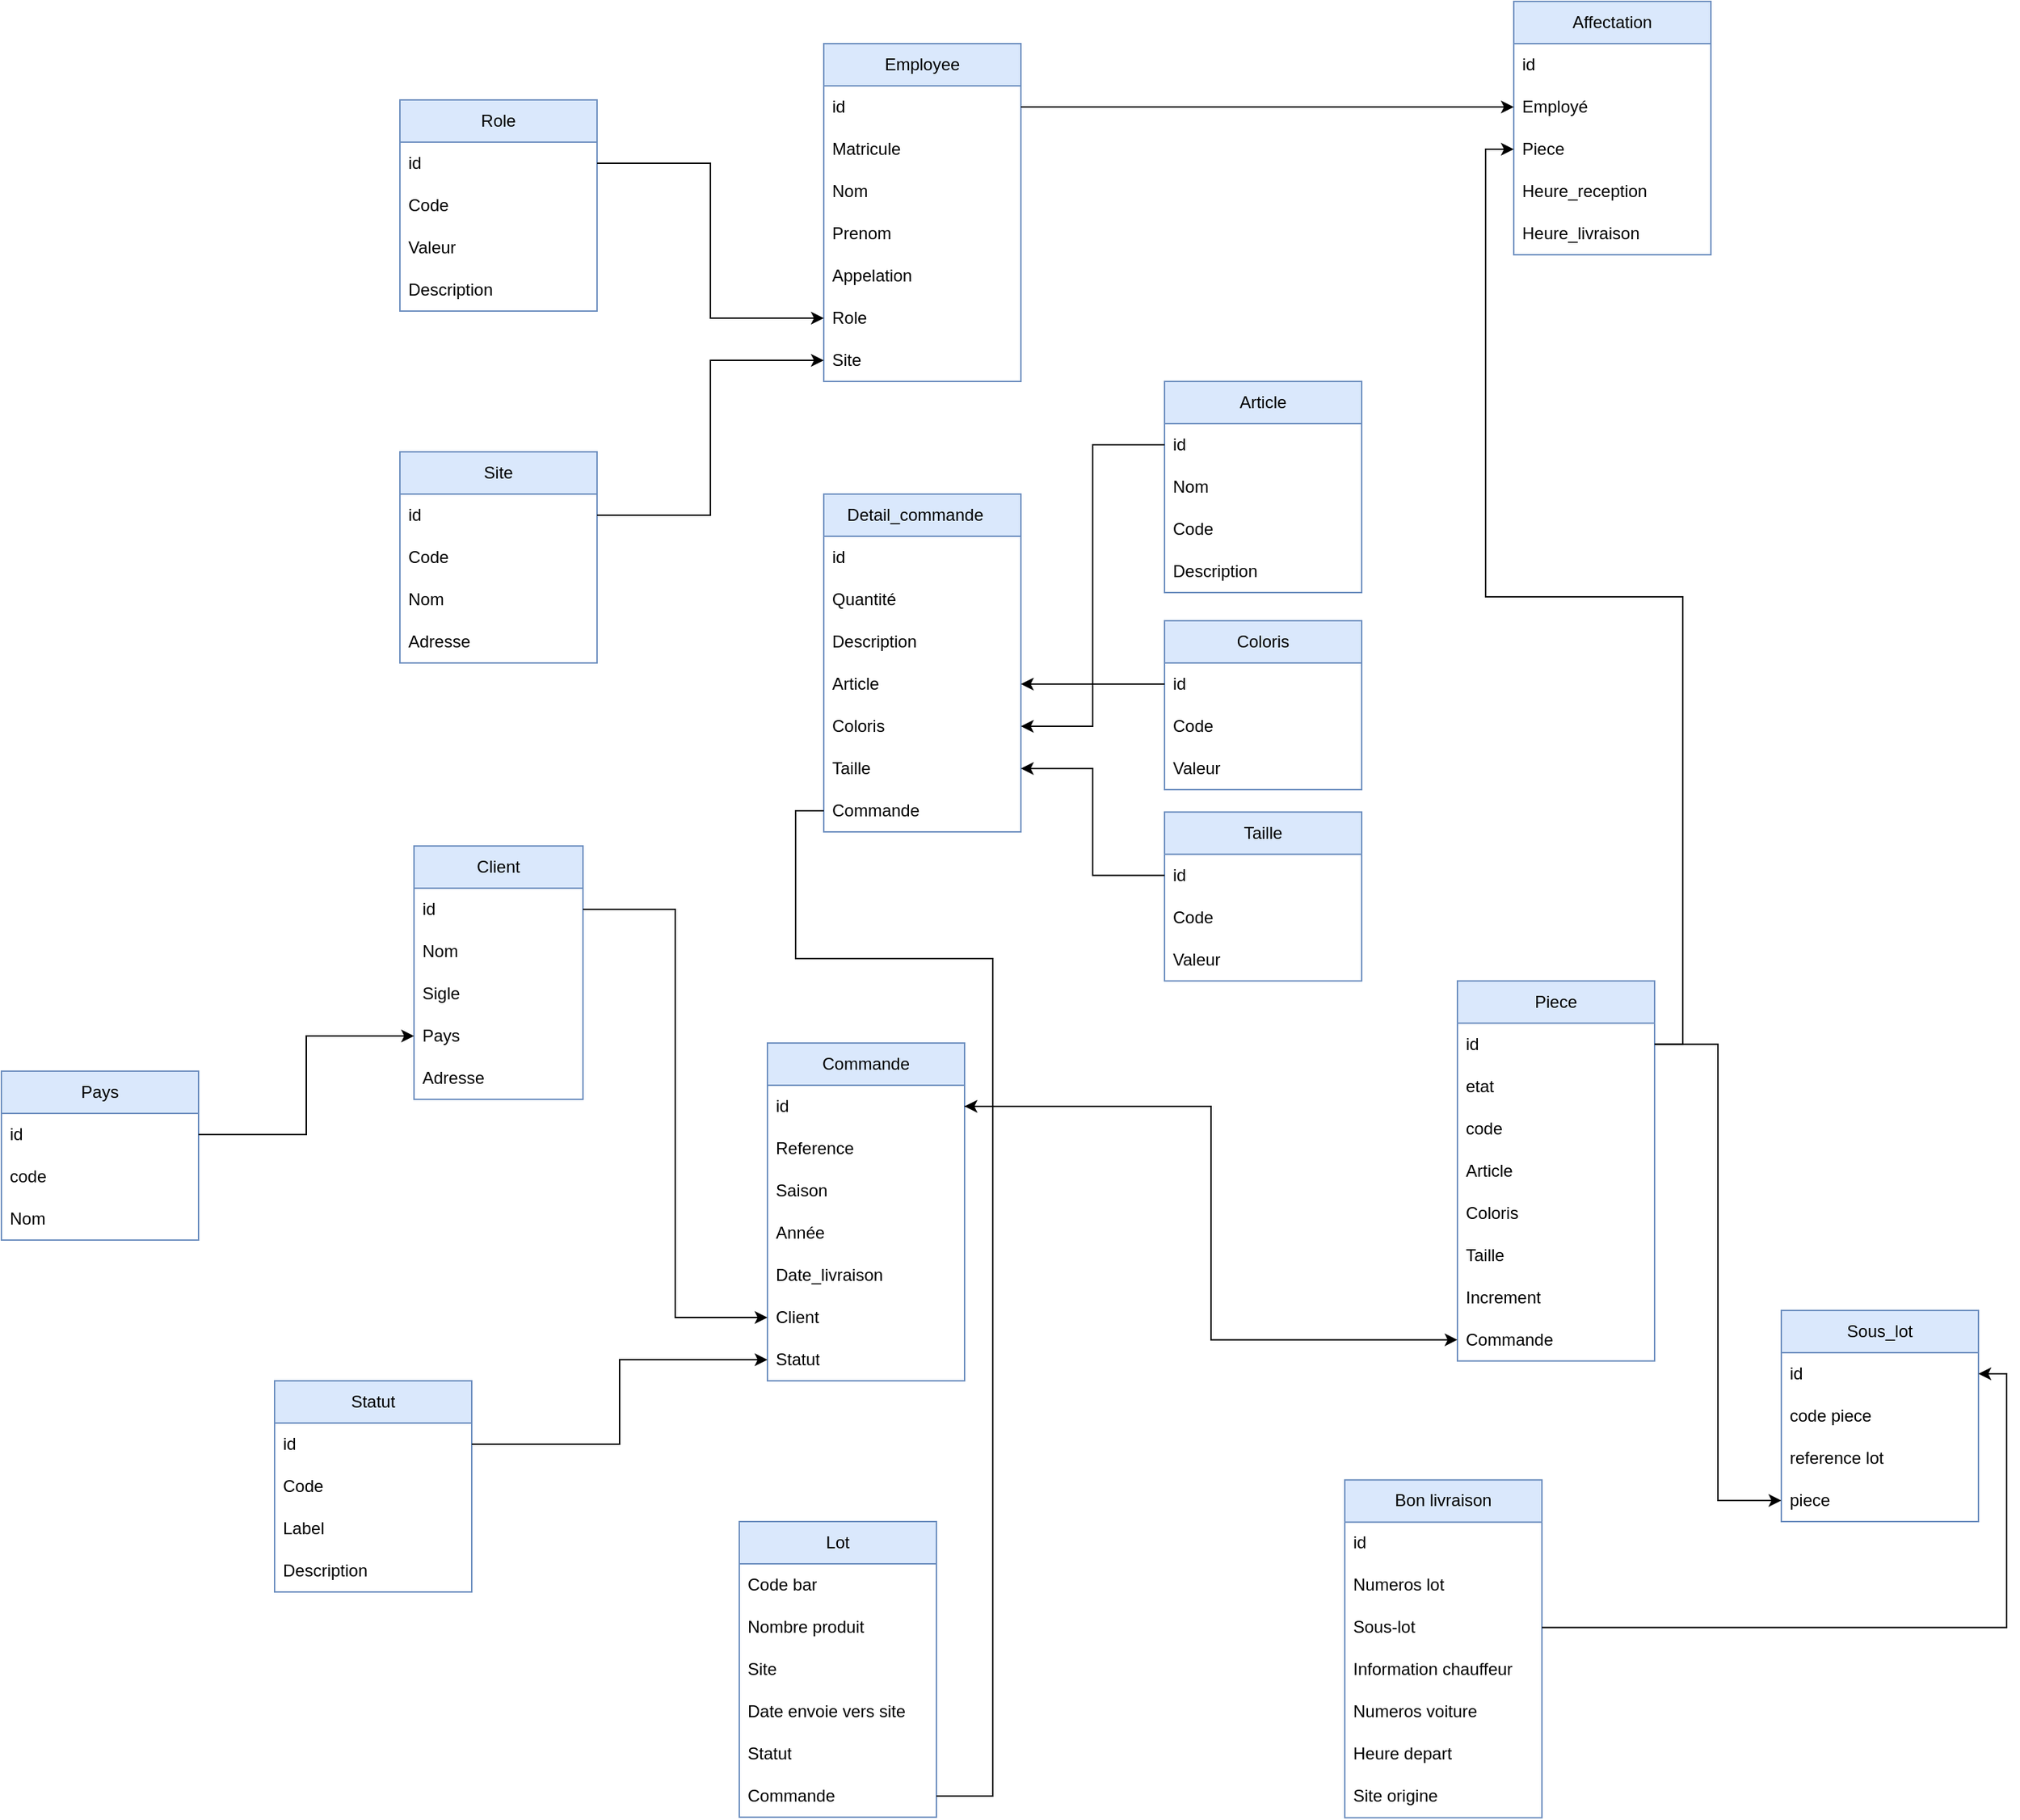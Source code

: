 <mxfile version="21.6.5" type="github">
  <diagram name="Page-1" id="efa7a0a1-bf9b-a30e-e6df-94a7791c09e9">
    <mxGraphModel dx="3480" dy="2611" grid="1" gridSize="10" guides="1" tooltips="1" connect="1" arrows="1" fold="1" page="1" pageScale="1" pageWidth="1169" pageHeight="827" background="none" math="0" shadow="0">
      <root>
        <mxCell id="0" />
        <mxCell id="1" parent="0" />
        <mxCell id="FUB1hnv4Eh6YbH2LU9ZO-133" value="Employee" style="swimlane;fontStyle=0;childLayout=stackLayout;horizontal=1;startSize=30;horizontalStack=0;resizeParent=1;resizeParentMax=0;resizeLast=0;collapsible=1;marginBottom=0;whiteSpace=wrap;html=1;fillColor=#dae8fc;strokeColor=#6c8ebf;rounded=0;" parent="1" vertex="1">
          <mxGeometry x="994" y="-590" width="140" height="240" as="geometry" />
        </mxCell>
        <mxCell id="OouGl5nflcOFsYknfxHs-122" value="id" style="text;strokeColor=none;fillColor=none;align=left;verticalAlign=middle;spacingLeft=4;spacingRight=4;overflow=hidden;points=[[0,0.5],[1,0.5]];portConstraint=eastwest;rotatable=0;whiteSpace=wrap;html=1;rounded=0;" vertex="1" parent="FUB1hnv4Eh6YbH2LU9ZO-133">
          <mxGeometry y="30" width="140" height="30" as="geometry" />
        </mxCell>
        <mxCell id="FUB1hnv4Eh6YbH2LU9ZO-134" value="Matricule" style="text;strokeColor=none;fillColor=none;align=left;verticalAlign=middle;spacingLeft=4;spacingRight=4;overflow=hidden;points=[[0,0.5],[1,0.5]];portConstraint=eastwest;rotatable=0;whiteSpace=wrap;html=1;rounded=0;" parent="FUB1hnv4Eh6YbH2LU9ZO-133" vertex="1">
          <mxGeometry y="60" width="140" height="30" as="geometry" />
        </mxCell>
        <mxCell id="FUB1hnv4Eh6YbH2LU9ZO-135" value="Nom" style="text;strokeColor=none;fillColor=none;align=left;verticalAlign=middle;spacingLeft=4;spacingRight=4;overflow=hidden;points=[[0,0.5],[1,0.5]];portConstraint=eastwest;rotatable=0;whiteSpace=wrap;html=1;rounded=0;" parent="FUB1hnv4Eh6YbH2LU9ZO-133" vertex="1">
          <mxGeometry y="90" width="140" height="30" as="geometry" />
        </mxCell>
        <mxCell id="FUB1hnv4Eh6YbH2LU9ZO-136" value="Prenom" style="text;strokeColor=none;fillColor=none;align=left;verticalAlign=middle;spacingLeft=4;spacingRight=4;overflow=hidden;points=[[0,0.5],[1,0.5]];portConstraint=eastwest;rotatable=0;whiteSpace=wrap;html=1;rounded=0;" parent="FUB1hnv4Eh6YbH2LU9ZO-133" vertex="1">
          <mxGeometry y="120" width="140" height="30" as="geometry" />
        </mxCell>
        <mxCell id="FUB1hnv4Eh6YbH2LU9ZO-137" value="Appelation" style="text;strokeColor=none;fillColor=none;align=left;verticalAlign=middle;spacingLeft=4;spacingRight=4;overflow=hidden;points=[[0,0.5],[1,0.5]];portConstraint=eastwest;rotatable=0;whiteSpace=wrap;html=1;rounded=0;" parent="FUB1hnv4Eh6YbH2LU9ZO-133" vertex="1">
          <mxGeometry y="150" width="140" height="30" as="geometry" />
        </mxCell>
        <mxCell id="FUB1hnv4Eh6YbH2LU9ZO-144" value="Role" style="text;strokeColor=none;fillColor=none;align=left;verticalAlign=middle;spacingLeft=4;spacingRight=4;overflow=hidden;points=[[0,0.5],[1,0.5]];portConstraint=eastwest;rotatable=0;whiteSpace=wrap;html=1;rounded=0;" parent="FUB1hnv4Eh6YbH2LU9ZO-133" vertex="1">
          <mxGeometry y="180" width="140" height="30" as="geometry" />
        </mxCell>
        <mxCell id="FUB1hnv4Eh6YbH2LU9ZO-145" value="Site" style="text;strokeColor=none;fillColor=none;align=left;verticalAlign=middle;spacingLeft=4;spacingRight=4;overflow=hidden;points=[[0,0.5],[1,0.5]];portConstraint=eastwest;rotatable=0;whiteSpace=wrap;html=1;rounded=0;" parent="FUB1hnv4Eh6YbH2LU9ZO-133" vertex="1">
          <mxGeometry y="210" width="140" height="30" as="geometry" />
        </mxCell>
        <mxCell id="FUB1hnv4Eh6YbH2LU9ZO-138" value="Role" style="swimlane;fontStyle=0;childLayout=stackLayout;horizontal=1;startSize=30;horizontalStack=0;resizeParent=1;resizeParentMax=0;resizeLast=0;collapsible=1;marginBottom=0;whiteSpace=wrap;html=1;fillColor=#dae8fc;strokeColor=#6c8ebf;rounded=0;" parent="1" vertex="1">
          <mxGeometry x="693" y="-550" width="140" height="150" as="geometry" />
        </mxCell>
        <mxCell id="OouGl5nflcOFsYknfxHs-124" value="id" style="text;strokeColor=none;fillColor=none;align=left;verticalAlign=middle;spacingLeft=4;spacingRight=4;overflow=hidden;points=[[0,0.5],[1,0.5]];portConstraint=eastwest;rotatable=0;whiteSpace=wrap;html=1;rounded=0;" vertex="1" parent="FUB1hnv4Eh6YbH2LU9ZO-138">
          <mxGeometry y="30" width="140" height="30" as="geometry" />
        </mxCell>
        <mxCell id="FUB1hnv4Eh6YbH2LU9ZO-139" value="Code" style="text;strokeColor=none;fillColor=none;align=left;verticalAlign=middle;spacingLeft=4;spacingRight=4;overflow=hidden;points=[[0,0.5],[1,0.5]];portConstraint=eastwest;rotatable=0;whiteSpace=wrap;html=1;rounded=0;" parent="FUB1hnv4Eh6YbH2LU9ZO-138" vertex="1">
          <mxGeometry y="60" width="140" height="30" as="geometry" />
        </mxCell>
        <mxCell id="FUB1hnv4Eh6YbH2LU9ZO-140" value="Valeur" style="text;strokeColor=none;fillColor=none;align=left;verticalAlign=middle;spacingLeft=4;spacingRight=4;overflow=hidden;points=[[0,0.5],[1,0.5]];portConstraint=eastwest;rotatable=0;whiteSpace=wrap;html=1;rounded=0;" parent="FUB1hnv4Eh6YbH2LU9ZO-138" vertex="1">
          <mxGeometry y="90" width="140" height="30" as="geometry" />
        </mxCell>
        <mxCell id="FUB1hnv4Eh6YbH2LU9ZO-141" value="Description" style="text;strokeColor=none;fillColor=none;align=left;verticalAlign=middle;spacingLeft=4;spacingRight=4;overflow=hidden;points=[[0,0.5],[1,0.5]];portConstraint=eastwest;rotatable=0;whiteSpace=wrap;html=1;rounded=0;" parent="FUB1hnv4Eh6YbH2LU9ZO-138" vertex="1">
          <mxGeometry y="120" width="140" height="30" as="geometry" />
        </mxCell>
        <mxCell id="FUB1hnv4Eh6YbH2LU9ZO-146" value="Site" style="swimlane;fontStyle=0;childLayout=stackLayout;horizontal=1;startSize=30;horizontalStack=0;resizeParent=1;resizeParentMax=0;resizeLast=0;collapsible=1;marginBottom=0;whiteSpace=wrap;html=1;fillColor=#dae8fc;strokeColor=#6c8ebf;rounded=0;" parent="1" vertex="1">
          <mxGeometry x="693" y="-300" width="140" height="150" as="geometry" />
        </mxCell>
        <mxCell id="OouGl5nflcOFsYknfxHs-123" value="id" style="text;strokeColor=none;fillColor=none;align=left;verticalAlign=middle;spacingLeft=4;spacingRight=4;overflow=hidden;points=[[0,0.5],[1,0.5]];portConstraint=eastwest;rotatable=0;whiteSpace=wrap;html=1;rounded=0;" vertex="1" parent="FUB1hnv4Eh6YbH2LU9ZO-146">
          <mxGeometry y="30" width="140" height="30" as="geometry" />
        </mxCell>
        <mxCell id="FUB1hnv4Eh6YbH2LU9ZO-147" value="Code" style="text;strokeColor=none;fillColor=none;align=left;verticalAlign=middle;spacingLeft=4;spacingRight=4;overflow=hidden;points=[[0,0.5],[1,0.5]];portConstraint=eastwest;rotatable=0;whiteSpace=wrap;html=1;rounded=0;" parent="FUB1hnv4Eh6YbH2LU9ZO-146" vertex="1">
          <mxGeometry y="60" width="140" height="30" as="geometry" />
        </mxCell>
        <mxCell id="FUB1hnv4Eh6YbH2LU9ZO-148" value="Nom" style="text;strokeColor=none;fillColor=none;align=left;verticalAlign=middle;spacingLeft=4;spacingRight=4;overflow=hidden;points=[[0,0.5],[1,0.5]];portConstraint=eastwest;rotatable=0;whiteSpace=wrap;html=1;rounded=0;" parent="FUB1hnv4Eh6YbH2LU9ZO-146" vertex="1">
          <mxGeometry y="90" width="140" height="30" as="geometry" />
        </mxCell>
        <mxCell id="FUB1hnv4Eh6YbH2LU9ZO-149" value="Adresse" style="text;strokeColor=none;fillColor=none;align=left;verticalAlign=middle;spacingLeft=4;spacingRight=4;overflow=hidden;points=[[0,0.5],[1,0.5]];portConstraint=eastwest;rotatable=0;whiteSpace=wrap;html=1;rounded=0;" parent="FUB1hnv4Eh6YbH2LU9ZO-146" vertex="1">
          <mxGeometry y="120" width="140" height="30" as="geometry" />
        </mxCell>
        <mxCell id="FUB1hnv4Eh6YbH2LU9ZO-150" value="Commande" style="swimlane;fontStyle=0;childLayout=stackLayout;horizontal=1;startSize=30;horizontalStack=0;resizeParent=1;resizeParentMax=0;resizeLast=0;collapsible=1;marginBottom=0;whiteSpace=wrap;html=1;fillColor=#dae8fc;strokeColor=#6c8ebf;rounded=0;" parent="1" vertex="1">
          <mxGeometry x="954" y="120" width="140" height="240" as="geometry" />
        </mxCell>
        <mxCell id="OouGl5nflcOFsYknfxHs-125" value="id" style="text;strokeColor=none;fillColor=none;align=left;verticalAlign=middle;spacingLeft=4;spacingRight=4;overflow=hidden;points=[[0,0.5],[1,0.5]];portConstraint=eastwest;rotatable=0;whiteSpace=wrap;html=1;rounded=0;" vertex="1" parent="FUB1hnv4Eh6YbH2LU9ZO-150">
          <mxGeometry y="30" width="140" height="30" as="geometry" />
        </mxCell>
        <mxCell id="FUB1hnv4Eh6YbH2LU9ZO-151" value="Reference" style="text;strokeColor=none;fillColor=none;align=left;verticalAlign=middle;spacingLeft=4;spacingRight=4;overflow=hidden;points=[[0,0.5],[1,0.5]];portConstraint=eastwest;rotatable=0;whiteSpace=wrap;html=1;rounded=0;" parent="FUB1hnv4Eh6YbH2LU9ZO-150" vertex="1">
          <mxGeometry y="60" width="140" height="30" as="geometry" />
        </mxCell>
        <mxCell id="FUB1hnv4Eh6YbH2LU9ZO-152" value="Saison" style="text;strokeColor=none;fillColor=none;align=left;verticalAlign=middle;spacingLeft=4;spacingRight=4;overflow=hidden;points=[[0,0.5],[1,0.5]];portConstraint=eastwest;rotatable=0;whiteSpace=wrap;html=1;rounded=0;" parent="FUB1hnv4Eh6YbH2LU9ZO-150" vertex="1">
          <mxGeometry y="90" width="140" height="30" as="geometry" />
        </mxCell>
        <mxCell id="FUB1hnv4Eh6YbH2LU9ZO-153" value="Année" style="text;strokeColor=none;fillColor=none;align=left;verticalAlign=middle;spacingLeft=4;spacingRight=4;overflow=hidden;points=[[0,0.5],[1,0.5]];portConstraint=eastwest;rotatable=0;whiteSpace=wrap;html=1;rounded=0;" parent="FUB1hnv4Eh6YbH2LU9ZO-150" vertex="1">
          <mxGeometry y="120" width="140" height="30" as="geometry" />
        </mxCell>
        <mxCell id="FUB1hnv4Eh6YbH2LU9ZO-154" value="Date_livraison" style="text;strokeColor=none;fillColor=none;align=left;verticalAlign=middle;spacingLeft=4;spacingRight=4;overflow=hidden;points=[[0,0.5],[1,0.5]];portConstraint=eastwest;rotatable=0;whiteSpace=wrap;html=1;rounded=0;" parent="FUB1hnv4Eh6YbH2LU9ZO-150" vertex="1">
          <mxGeometry y="150" width="140" height="30" as="geometry" />
        </mxCell>
        <mxCell id="FUB1hnv4Eh6YbH2LU9ZO-155" value="Client" style="text;strokeColor=none;fillColor=none;align=left;verticalAlign=middle;spacingLeft=4;spacingRight=4;overflow=hidden;points=[[0,0.5],[1,0.5]];portConstraint=eastwest;rotatable=0;whiteSpace=wrap;html=1;rounded=0;" parent="FUB1hnv4Eh6YbH2LU9ZO-150" vertex="1">
          <mxGeometry y="180" width="140" height="30" as="geometry" />
        </mxCell>
        <mxCell id="FUB1hnv4Eh6YbH2LU9ZO-156" value="Statut" style="text;strokeColor=none;fillColor=none;align=left;verticalAlign=middle;spacingLeft=4;spacingRight=4;overflow=hidden;points=[[0,0.5],[1,0.5]];portConstraint=eastwest;rotatable=0;whiteSpace=wrap;html=1;rounded=0;" parent="FUB1hnv4Eh6YbH2LU9ZO-150" vertex="1">
          <mxGeometry y="210" width="140" height="30" as="geometry" />
        </mxCell>
        <mxCell id="FUB1hnv4Eh6YbH2LU9ZO-157" value="Client" style="swimlane;fontStyle=0;childLayout=stackLayout;horizontal=1;startSize=30;horizontalStack=0;resizeParent=1;resizeParentMax=0;resizeLast=0;collapsible=1;marginBottom=0;whiteSpace=wrap;html=1;fillColor=#dae8fc;strokeColor=#6c8ebf;rounded=0;" parent="1" vertex="1">
          <mxGeometry x="703" y="-20" width="120" height="180" as="geometry" />
        </mxCell>
        <mxCell id="OouGl5nflcOFsYknfxHs-114" value="id" style="text;strokeColor=none;fillColor=none;align=left;verticalAlign=middle;spacingLeft=4;spacingRight=4;overflow=hidden;points=[[0,0.5],[1,0.5]];portConstraint=eastwest;rotatable=0;whiteSpace=wrap;html=1;rounded=0;" vertex="1" parent="FUB1hnv4Eh6YbH2LU9ZO-157">
          <mxGeometry y="30" width="120" height="30" as="geometry" />
        </mxCell>
        <mxCell id="FUB1hnv4Eh6YbH2LU9ZO-158" value="Nom&lt;span style=&quot;white-space: pre;&quot;&gt;&#x9;&lt;/span&gt;" style="text;strokeColor=none;fillColor=none;align=left;verticalAlign=middle;spacingLeft=4;spacingRight=4;overflow=hidden;points=[[0,0.5],[1,0.5]];portConstraint=eastwest;rotatable=0;whiteSpace=wrap;html=1;rounded=0;" parent="FUB1hnv4Eh6YbH2LU9ZO-157" vertex="1">
          <mxGeometry y="60" width="120" height="30" as="geometry" />
        </mxCell>
        <mxCell id="FUB1hnv4Eh6YbH2LU9ZO-162" value="Sigle" style="text;strokeColor=none;fillColor=none;align=left;verticalAlign=middle;spacingLeft=4;spacingRight=4;overflow=hidden;points=[[0,0.5],[1,0.5]];portConstraint=eastwest;rotatable=0;whiteSpace=wrap;html=1;rounded=0;" parent="FUB1hnv4Eh6YbH2LU9ZO-157" vertex="1">
          <mxGeometry y="90" width="120" height="30" as="geometry" />
        </mxCell>
        <mxCell id="FUB1hnv4Eh6YbH2LU9ZO-159" value="Pays" style="text;strokeColor=none;fillColor=none;align=left;verticalAlign=middle;spacingLeft=4;spacingRight=4;overflow=hidden;points=[[0,0.5],[1,0.5]];portConstraint=eastwest;rotatable=0;whiteSpace=wrap;html=1;rounded=0;" parent="FUB1hnv4Eh6YbH2LU9ZO-157" vertex="1">
          <mxGeometry y="120" width="120" height="30" as="geometry" />
        </mxCell>
        <mxCell id="FUB1hnv4Eh6YbH2LU9ZO-160" value="Adresse" style="text;strokeColor=none;fillColor=none;align=left;verticalAlign=middle;spacingLeft=4;spacingRight=4;overflow=hidden;points=[[0,0.5],[1,0.5]];portConstraint=eastwest;rotatable=0;whiteSpace=wrap;html=1;rounded=0;" parent="FUB1hnv4Eh6YbH2LU9ZO-157" vertex="1">
          <mxGeometry y="150" width="120" height="30" as="geometry" />
        </mxCell>
        <mxCell id="FUB1hnv4Eh6YbH2LU9ZO-163" value="Detail_commande&lt;span style=&quot;white-space: pre;&quot;&gt;&#x9;&lt;/span&gt;" style="swimlane;fontStyle=0;childLayout=stackLayout;horizontal=1;startSize=30;horizontalStack=0;resizeParent=1;resizeParentMax=0;resizeLast=0;collapsible=1;marginBottom=0;whiteSpace=wrap;html=1;fillColor=#dae8fc;strokeColor=#6c8ebf;rounded=0;" parent="1" vertex="1">
          <mxGeometry x="994" y="-270" width="140" height="240" as="geometry" />
        </mxCell>
        <mxCell id="OouGl5nflcOFsYknfxHs-126" value="id" style="text;strokeColor=none;fillColor=none;align=left;verticalAlign=middle;spacingLeft=4;spacingRight=4;overflow=hidden;points=[[0,0.5],[1,0.5]];portConstraint=eastwest;rotatable=0;whiteSpace=wrap;html=1;rounded=0;" vertex="1" parent="FUB1hnv4Eh6YbH2LU9ZO-163">
          <mxGeometry y="30" width="140" height="30" as="geometry" />
        </mxCell>
        <mxCell id="FUB1hnv4Eh6YbH2LU9ZO-164" value="Quantité" style="text;strokeColor=none;fillColor=none;align=left;verticalAlign=middle;spacingLeft=4;spacingRight=4;overflow=hidden;points=[[0,0.5],[1,0.5]];portConstraint=eastwest;rotatable=0;whiteSpace=wrap;html=1;rounded=0;" parent="FUB1hnv4Eh6YbH2LU9ZO-163" vertex="1">
          <mxGeometry y="60" width="140" height="30" as="geometry" />
        </mxCell>
        <mxCell id="FUB1hnv4Eh6YbH2LU9ZO-165" value="Description" style="text;strokeColor=none;fillColor=none;align=left;verticalAlign=middle;spacingLeft=4;spacingRight=4;overflow=hidden;points=[[0,0.5],[1,0.5]];portConstraint=eastwest;rotatable=0;whiteSpace=wrap;html=1;rounded=0;" parent="FUB1hnv4Eh6YbH2LU9ZO-163" vertex="1">
          <mxGeometry y="90" width="140" height="30" as="geometry" />
        </mxCell>
        <mxCell id="FUB1hnv4Eh6YbH2LU9ZO-167" value="Article" style="text;strokeColor=none;fillColor=none;align=left;verticalAlign=middle;spacingLeft=4;spacingRight=4;overflow=hidden;points=[[0,0.5],[1,0.5]];portConstraint=eastwest;rotatable=0;whiteSpace=wrap;html=1;rounded=0;" parent="FUB1hnv4Eh6YbH2LU9ZO-163" vertex="1">
          <mxGeometry y="120" width="140" height="30" as="geometry" />
        </mxCell>
        <mxCell id="FUB1hnv4Eh6YbH2LU9ZO-168" value="Coloris" style="text;strokeColor=none;fillColor=none;align=left;verticalAlign=middle;spacingLeft=4;spacingRight=4;overflow=hidden;points=[[0,0.5],[1,0.5]];portConstraint=eastwest;rotatable=0;whiteSpace=wrap;html=1;rounded=0;" parent="FUB1hnv4Eh6YbH2LU9ZO-163" vertex="1">
          <mxGeometry y="150" width="140" height="30" as="geometry" />
        </mxCell>
        <mxCell id="FUB1hnv4Eh6YbH2LU9ZO-169" value="Taille" style="text;strokeColor=none;fillColor=none;align=left;verticalAlign=middle;spacingLeft=4;spacingRight=4;overflow=hidden;points=[[0,0.5],[1,0.5]];portConstraint=eastwest;rotatable=0;whiteSpace=wrap;html=1;rounded=0;" parent="FUB1hnv4Eh6YbH2LU9ZO-163" vertex="1">
          <mxGeometry y="180" width="140" height="30" as="geometry" />
        </mxCell>
        <mxCell id="FUB1hnv4Eh6YbH2LU9ZO-166" value="Commande" style="text;strokeColor=none;fillColor=none;align=left;verticalAlign=middle;spacingLeft=4;spacingRight=4;overflow=hidden;points=[[0,0.5],[1,0.5]];portConstraint=eastwest;rotatable=0;whiteSpace=wrap;html=1;rounded=0;" parent="FUB1hnv4Eh6YbH2LU9ZO-163" vertex="1">
          <mxGeometry y="210" width="140" height="30" as="geometry" />
        </mxCell>
        <mxCell id="FUB1hnv4Eh6YbH2LU9ZO-170" value="Coloris" style="swimlane;fontStyle=0;childLayout=stackLayout;horizontal=1;startSize=30;horizontalStack=0;resizeParent=1;resizeParentMax=0;resizeLast=0;collapsible=1;marginBottom=0;whiteSpace=wrap;html=1;fillColor=#dae8fc;strokeColor=#6c8ebf;rounded=0;" parent="1" vertex="1">
          <mxGeometry x="1236" y="-180" width="140" height="120" as="geometry" />
        </mxCell>
        <mxCell id="OouGl5nflcOFsYknfxHs-136" value="id" style="text;strokeColor=none;fillColor=none;align=left;verticalAlign=middle;spacingLeft=4;spacingRight=4;overflow=hidden;points=[[0,0.5],[1,0.5]];portConstraint=eastwest;rotatable=0;whiteSpace=wrap;html=1;rounded=0;" vertex="1" parent="FUB1hnv4Eh6YbH2LU9ZO-170">
          <mxGeometry y="30" width="140" height="30" as="geometry" />
        </mxCell>
        <mxCell id="FUB1hnv4Eh6YbH2LU9ZO-171" value="Code" style="text;strokeColor=none;fillColor=none;align=left;verticalAlign=middle;spacingLeft=4;spacingRight=4;overflow=hidden;points=[[0,0.5],[1,0.5]];portConstraint=eastwest;rotatable=0;whiteSpace=wrap;html=1;rounded=0;" parent="FUB1hnv4Eh6YbH2LU9ZO-170" vertex="1">
          <mxGeometry y="60" width="140" height="30" as="geometry" />
        </mxCell>
        <mxCell id="FUB1hnv4Eh6YbH2LU9ZO-172" value="Valeur" style="text;strokeColor=none;fillColor=none;align=left;verticalAlign=middle;spacingLeft=4;spacingRight=4;overflow=hidden;points=[[0,0.5],[1,0.5]];portConstraint=eastwest;rotatable=0;whiteSpace=wrap;html=1;rounded=0;" parent="FUB1hnv4Eh6YbH2LU9ZO-170" vertex="1">
          <mxGeometry y="90" width="140" height="30" as="geometry" />
        </mxCell>
        <mxCell id="FUB1hnv4Eh6YbH2LU9ZO-174" value="Taille" style="swimlane;fontStyle=0;childLayout=stackLayout;horizontal=1;startSize=30;horizontalStack=0;resizeParent=1;resizeParentMax=0;resizeLast=0;collapsible=1;marginBottom=0;whiteSpace=wrap;html=1;fillColor=#dae8fc;strokeColor=#6c8ebf;rounded=0;" parent="1" vertex="1">
          <mxGeometry x="1236" y="-44.14" width="140" height="120" as="geometry" />
        </mxCell>
        <mxCell id="OouGl5nflcOFsYknfxHs-137" value="id" style="text;strokeColor=none;fillColor=none;align=left;verticalAlign=middle;spacingLeft=4;spacingRight=4;overflow=hidden;points=[[0,0.5],[1,0.5]];portConstraint=eastwest;rotatable=0;whiteSpace=wrap;html=1;rounded=0;" vertex="1" parent="FUB1hnv4Eh6YbH2LU9ZO-174">
          <mxGeometry y="30" width="140" height="30" as="geometry" />
        </mxCell>
        <mxCell id="FUB1hnv4Eh6YbH2LU9ZO-175" value="Code" style="text;strokeColor=none;fillColor=none;align=left;verticalAlign=middle;spacingLeft=4;spacingRight=4;overflow=hidden;points=[[0,0.5],[1,0.5]];portConstraint=eastwest;rotatable=0;whiteSpace=wrap;html=1;rounded=0;" parent="FUB1hnv4Eh6YbH2LU9ZO-174" vertex="1">
          <mxGeometry y="60" width="140" height="30" as="geometry" />
        </mxCell>
        <mxCell id="FUB1hnv4Eh6YbH2LU9ZO-176" value="Valeur" style="text;strokeColor=none;fillColor=none;align=left;verticalAlign=middle;spacingLeft=4;spacingRight=4;overflow=hidden;points=[[0,0.5],[1,0.5]];portConstraint=eastwest;rotatable=0;whiteSpace=wrap;html=1;rounded=0;" parent="FUB1hnv4Eh6YbH2LU9ZO-174" vertex="1">
          <mxGeometry y="90" width="140" height="30" as="geometry" />
        </mxCell>
        <mxCell id="FUB1hnv4Eh6YbH2LU9ZO-178" value="Article" style="swimlane;fontStyle=0;childLayout=stackLayout;horizontal=1;startSize=30;horizontalStack=0;resizeParent=1;resizeParentMax=0;resizeLast=0;collapsible=1;marginBottom=0;whiteSpace=wrap;html=1;fillColor=#dae8fc;strokeColor=#6c8ebf;rounded=0;" parent="1" vertex="1">
          <mxGeometry x="1236" y="-350" width="140" height="150" as="geometry" />
        </mxCell>
        <mxCell id="OouGl5nflcOFsYknfxHs-134" value="&lt;div&gt;id&lt;/div&gt;" style="text;strokeColor=none;fillColor=none;align=left;verticalAlign=middle;spacingLeft=4;spacingRight=4;overflow=hidden;points=[[0,0.5],[1,0.5]];portConstraint=eastwest;rotatable=0;whiteSpace=wrap;html=1;rounded=0;" vertex="1" parent="FUB1hnv4Eh6YbH2LU9ZO-178">
          <mxGeometry y="30" width="140" height="30" as="geometry" />
        </mxCell>
        <mxCell id="FUB1hnv4Eh6YbH2LU9ZO-179" value="Nom" style="text;strokeColor=none;fillColor=none;align=left;verticalAlign=middle;spacingLeft=4;spacingRight=4;overflow=hidden;points=[[0,0.5],[1,0.5]];portConstraint=eastwest;rotatable=0;whiteSpace=wrap;html=1;rounded=0;" parent="FUB1hnv4Eh6YbH2LU9ZO-178" vertex="1">
          <mxGeometry y="60" width="140" height="30" as="geometry" />
        </mxCell>
        <mxCell id="FUB1hnv4Eh6YbH2LU9ZO-180" value="Code" style="text;strokeColor=none;fillColor=none;align=left;verticalAlign=middle;spacingLeft=4;spacingRight=4;overflow=hidden;points=[[0,0.5],[1,0.5]];portConstraint=eastwest;rotatable=0;whiteSpace=wrap;html=1;rounded=0;" parent="FUB1hnv4Eh6YbH2LU9ZO-178" vertex="1">
          <mxGeometry y="90" width="140" height="30" as="geometry" />
        </mxCell>
        <mxCell id="FUB1hnv4Eh6YbH2LU9ZO-181" value="Description" style="text;strokeColor=none;fillColor=none;align=left;verticalAlign=middle;spacingLeft=4;spacingRight=4;overflow=hidden;points=[[0,0.5],[1,0.5]];portConstraint=eastwest;rotatable=0;whiteSpace=wrap;html=1;rounded=0;" parent="FUB1hnv4Eh6YbH2LU9ZO-178" vertex="1">
          <mxGeometry y="120" width="140" height="30" as="geometry" />
        </mxCell>
        <mxCell id="FUB1hnv4Eh6YbH2LU9ZO-182" value="Piece" style="swimlane;fontStyle=0;childLayout=stackLayout;horizontal=1;startSize=30;horizontalStack=0;resizeParent=1;resizeParentMax=0;resizeLast=0;collapsible=1;marginBottom=0;whiteSpace=wrap;html=1;fillColor=#dae8fc;strokeColor=#6c8ebf;rounded=0;" parent="1" vertex="1">
          <mxGeometry x="1444" y="75.86" width="140" height="270" as="geometry" />
        </mxCell>
        <mxCell id="OouGl5nflcOFsYknfxHs-138" value="id" style="text;strokeColor=none;fillColor=none;align=left;verticalAlign=middle;spacingLeft=4;spacingRight=4;overflow=hidden;points=[[0,0.5],[1,0.5]];portConstraint=eastwest;rotatable=0;whiteSpace=wrap;html=1;rounded=0;" vertex="1" parent="FUB1hnv4Eh6YbH2LU9ZO-182">
          <mxGeometry y="30" width="140" height="30" as="geometry" />
        </mxCell>
        <mxCell id="FUB1hnv4Eh6YbH2LU9ZO-184" value="etat" style="text;strokeColor=none;fillColor=none;align=left;verticalAlign=middle;spacingLeft=4;spacingRight=4;overflow=hidden;points=[[0,0.5],[1,0.5]];portConstraint=eastwest;rotatable=0;whiteSpace=wrap;html=1;rounded=0;" parent="FUB1hnv4Eh6YbH2LU9ZO-182" vertex="1">
          <mxGeometry y="60" width="140" height="30" as="geometry" />
        </mxCell>
        <mxCell id="FUB1hnv4Eh6YbH2LU9ZO-183" value="code" style="text;strokeColor=none;fillColor=none;align=left;verticalAlign=middle;spacingLeft=4;spacingRight=4;overflow=hidden;points=[[0,0.5],[1,0.5]];portConstraint=eastwest;rotatable=0;whiteSpace=wrap;html=1;rounded=0;" parent="FUB1hnv4Eh6YbH2LU9ZO-182" vertex="1">
          <mxGeometry y="90" width="140" height="30" as="geometry" />
        </mxCell>
        <mxCell id="FUB1hnv4Eh6YbH2LU9ZO-186" value="Article" style="text;strokeColor=none;fillColor=none;align=left;verticalAlign=middle;spacingLeft=4;spacingRight=4;overflow=hidden;points=[[0,0.5],[1,0.5]];portConstraint=eastwest;rotatable=0;whiteSpace=wrap;html=1;rounded=0;" parent="FUB1hnv4Eh6YbH2LU9ZO-182" vertex="1">
          <mxGeometry y="120" width="140" height="30" as="geometry" />
        </mxCell>
        <mxCell id="FUB1hnv4Eh6YbH2LU9ZO-187" value="Coloris" style="text;strokeColor=none;fillColor=none;align=left;verticalAlign=middle;spacingLeft=4;spacingRight=4;overflow=hidden;points=[[0,0.5],[1,0.5]];portConstraint=eastwest;rotatable=0;whiteSpace=wrap;html=1;rounded=0;" parent="FUB1hnv4Eh6YbH2LU9ZO-182" vertex="1">
          <mxGeometry y="150" width="140" height="30" as="geometry" />
        </mxCell>
        <mxCell id="FUB1hnv4Eh6YbH2LU9ZO-188" value="Taille" style="text;strokeColor=none;fillColor=none;align=left;verticalAlign=middle;spacingLeft=4;spacingRight=4;overflow=hidden;points=[[0,0.5],[1,0.5]];portConstraint=eastwest;rotatable=0;whiteSpace=wrap;html=1;rounded=0;" parent="FUB1hnv4Eh6YbH2LU9ZO-182" vertex="1">
          <mxGeometry y="180" width="140" height="30" as="geometry" />
        </mxCell>
        <mxCell id="FUB1hnv4Eh6YbH2LU9ZO-189" value="Increment" style="text;strokeColor=none;fillColor=none;align=left;verticalAlign=middle;spacingLeft=4;spacingRight=4;overflow=hidden;points=[[0,0.5],[1,0.5]];portConstraint=eastwest;rotatable=0;whiteSpace=wrap;html=1;rounded=0;" parent="FUB1hnv4Eh6YbH2LU9ZO-182" vertex="1">
          <mxGeometry y="210" width="140" height="30" as="geometry" />
        </mxCell>
        <mxCell id="FUB1hnv4Eh6YbH2LU9ZO-185" value="Commande" style="text;strokeColor=none;fillColor=none;align=left;verticalAlign=middle;spacingLeft=4;spacingRight=4;overflow=hidden;points=[[0,0.5],[1,0.5]];portConstraint=eastwest;rotatable=0;whiteSpace=wrap;html=1;rounded=0;" parent="FUB1hnv4Eh6YbH2LU9ZO-182" vertex="1">
          <mxGeometry y="240" width="140" height="30" as="geometry" />
        </mxCell>
        <mxCell id="FUB1hnv4Eh6YbH2LU9ZO-190" value="Statut" style="swimlane;fontStyle=0;childLayout=stackLayout;horizontal=1;startSize=30;horizontalStack=0;resizeParent=1;resizeParentMax=0;resizeLast=0;collapsible=1;marginBottom=0;whiteSpace=wrap;html=1;fillColor=#dae8fc;strokeColor=#6c8ebf;rounded=0;" parent="1" vertex="1">
          <mxGeometry x="604" y="360" width="140" height="150" as="geometry" />
        </mxCell>
        <mxCell id="OouGl5nflcOFsYknfxHs-139" value="id" style="text;strokeColor=none;fillColor=none;align=left;verticalAlign=middle;spacingLeft=4;spacingRight=4;overflow=hidden;points=[[0,0.5],[1,0.5]];portConstraint=eastwest;rotatable=0;whiteSpace=wrap;html=1;rounded=0;" vertex="1" parent="FUB1hnv4Eh6YbH2LU9ZO-190">
          <mxGeometry y="30" width="140" height="30" as="geometry" />
        </mxCell>
        <mxCell id="FUB1hnv4Eh6YbH2LU9ZO-191" value="Code" style="text;strokeColor=none;fillColor=none;align=left;verticalAlign=middle;spacingLeft=4;spacingRight=4;overflow=hidden;points=[[0,0.5],[1,0.5]];portConstraint=eastwest;rotatable=0;whiteSpace=wrap;html=1;rounded=0;" parent="FUB1hnv4Eh6YbH2LU9ZO-190" vertex="1">
          <mxGeometry y="60" width="140" height="30" as="geometry" />
        </mxCell>
        <mxCell id="FUB1hnv4Eh6YbH2LU9ZO-192" value="Label" style="text;strokeColor=none;fillColor=none;align=left;verticalAlign=middle;spacingLeft=4;spacingRight=4;overflow=hidden;points=[[0,0.5],[1,0.5]];portConstraint=eastwest;rotatable=0;whiteSpace=wrap;html=1;rounded=0;" parent="FUB1hnv4Eh6YbH2LU9ZO-190" vertex="1">
          <mxGeometry y="90" width="140" height="30" as="geometry" />
        </mxCell>
        <mxCell id="FUB1hnv4Eh6YbH2LU9ZO-193" value="Description" style="text;strokeColor=none;fillColor=none;align=left;verticalAlign=middle;spacingLeft=4;spacingRight=4;overflow=hidden;points=[[0,0.5],[1,0.5]];portConstraint=eastwest;rotatable=0;whiteSpace=wrap;html=1;rounded=0;" parent="FUB1hnv4Eh6YbH2LU9ZO-190" vertex="1">
          <mxGeometry y="120" width="140" height="30" as="geometry" />
        </mxCell>
        <mxCell id="FUB1hnv4Eh6YbH2LU9ZO-194" value="Lot" style="swimlane;fontStyle=0;childLayout=stackLayout;horizontal=1;startSize=30;horizontalStack=0;resizeParent=1;resizeParentMax=0;resizeLast=0;collapsible=1;marginBottom=0;whiteSpace=wrap;html=1;fillColor=#dae8fc;strokeColor=#6c8ebf;rounded=0;" parent="1" vertex="1">
          <mxGeometry x="934" y="460" width="140" height="210" as="geometry" />
        </mxCell>
        <mxCell id="FUB1hnv4Eh6YbH2LU9ZO-195" value="Code bar" style="text;strokeColor=none;fillColor=none;align=left;verticalAlign=middle;spacingLeft=4;spacingRight=4;overflow=hidden;points=[[0,0.5],[1,0.5]];portConstraint=eastwest;rotatable=0;whiteSpace=wrap;html=1;rounded=0;" parent="FUB1hnv4Eh6YbH2LU9ZO-194" vertex="1">
          <mxGeometry y="30" width="140" height="30" as="geometry" />
        </mxCell>
        <mxCell id="FUB1hnv4Eh6YbH2LU9ZO-197" value="Nombre produit" style="text;strokeColor=none;fillColor=none;align=left;verticalAlign=middle;spacingLeft=4;spacingRight=4;overflow=hidden;points=[[0,0.5],[1,0.5]];portConstraint=eastwest;rotatable=0;whiteSpace=wrap;html=1;rounded=0;" parent="FUB1hnv4Eh6YbH2LU9ZO-194" vertex="1">
          <mxGeometry y="60" width="140" height="30" as="geometry" />
        </mxCell>
        <mxCell id="FUB1hnv4Eh6YbH2LU9ZO-198" value="Site" style="text;strokeColor=none;fillColor=none;align=left;verticalAlign=middle;spacingLeft=4;spacingRight=4;overflow=hidden;points=[[0,0.5],[1,0.5]];portConstraint=eastwest;rotatable=0;whiteSpace=wrap;html=1;rounded=0;" parent="FUB1hnv4Eh6YbH2LU9ZO-194" vertex="1">
          <mxGeometry y="90" width="140" height="30" as="geometry" />
        </mxCell>
        <mxCell id="FUB1hnv4Eh6YbH2LU9ZO-199" value="Date envoie vers site" style="text;strokeColor=none;fillColor=none;align=left;verticalAlign=middle;spacingLeft=4;spacingRight=4;overflow=hidden;points=[[0,0.5],[1,0.5]];portConstraint=eastwest;rotatable=0;whiteSpace=wrap;html=1;rounded=0;" parent="FUB1hnv4Eh6YbH2LU9ZO-194" vertex="1">
          <mxGeometry y="120" width="140" height="30" as="geometry" />
        </mxCell>
        <mxCell id="FUB1hnv4Eh6YbH2LU9ZO-200" value="Statut" style="text;strokeColor=none;fillColor=none;align=left;verticalAlign=middle;spacingLeft=4;spacingRight=4;overflow=hidden;points=[[0,0.5],[1,0.5]];portConstraint=eastwest;rotatable=0;whiteSpace=wrap;html=1;rounded=0;" parent="FUB1hnv4Eh6YbH2LU9ZO-194" vertex="1">
          <mxGeometry y="150" width="140" height="30" as="geometry" />
        </mxCell>
        <mxCell id="FUB1hnv4Eh6YbH2LU9ZO-196" value="Commande" style="text;strokeColor=none;fillColor=none;align=left;verticalAlign=middle;spacingLeft=4;spacingRight=4;overflow=hidden;points=[[0,0.5],[1,0.5]];portConstraint=eastwest;rotatable=0;whiteSpace=wrap;html=1;rounded=0;" parent="FUB1hnv4Eh6YbH2LU9ZO-194" vertex="1">
          <mxGeometry y="180" width="140" height="30" as="geometry" />
        </mxCell>
        <mxCell id="FUB1hnv4Eh6YbH2LU9ZO-201" value="Bon livraison" style="swimlane;fontStyle=0;childLayout=stackLayout;horizontal=1;startSize=30;horizontalStack=0;resizeParent=1;resizeParentMax=0;resizeLast=0;collapsible=1;marginBottom=0;whiteSpace=wrap;html=1;fillColor=#dae8fc;strokeColor=#6c8ebf;rounded=0;" parent="1" vertex="1">
          <mxGeometry x="1364" y="430.32" width="140" height="240" as="geometry" />
        </mxCell>
        <mxCell id="FUB1hnv4Eh6YbH2LU9ZO-202" value="id" style="text;strokeColor=none;fillColor=none;align=left;verticalAlign=middle;spacingLeft=4;spacingRight=4;overflow=hidden;points=[[0,0.5],[1,0.5]];portConstraint=eastwest;rotatable=0;whiteSpace=wrap;html=1;rounded=0;" parent="FUB1hnv4Eh6YbH2LU9ZO-201" vertex="1">
          <mxGeometry y="30" width="140" height="30" as="geometry" />
        </mxCell>
        <mxCell id="OouGl5nflcOFsYknfxHs-150" value="Numeros lot" style="text;strokeColor=none;fillColor=none;align=left;verticalAlign=middle;spacingLeft=4;spacingRight=4;overflow=hidden;points=[[0,0.5],[1,0.5]];portConstraint=eastwest;rotatable=0;whiteSpace=wrap;html=1;rounded=0;" vertex="1" parent="FUB1hnv4Eh6YbH2LU9ZO-201">
          <mxGeometry y="60" width="140" height="30" as="geometry" />
        </mxCell>
        <mxCell id="FUB1hnv4Eh6YbH2LU9ZO-203" value="&lt;div&gt;Sous-lot&lt;/div&gt;" style="text;strokeColor=none;fillColor=none;align=left;verticalAlign=middle;spacingLeft=4;spacingRight=4;overflow=hidden;points=[[0,0.5],[1,0.5]];portConstraint=eastwest;rotatable=0;whiteSpace=wrap;html=1;rounded=0;" parent="FUB1hnv4Eh6YbH2LU9ZO-201" vertex="1">
          <mxGeometry y="90" width="140" height="30" as="geometry" />
        </mxCell>
        <mxCell id="FUB1hnv4Eh6YbH2LU9ZO-204" value="Information chauffeur" style="text;strokeColor=none;fillColor=none;align=left;verticalAlign=middle;spacingLeft=4;spacingRight=4;overflow=hidden;points=[[0,0.5],[1,0.5]];portConstraint=eastwest;rotatable=0;whiteSpace=wrap;html=1;rounded=0;" parent="FUB1hnv4Eh6YbH2LU9ZO-201" vertex="1">
          <mxGeometry y="120" width="140" height="30" as="geometry" />
        </mxCell>
        <mxCell id="FUB1hnv4Eh6YbH2LU9ZO-205" value="Numeros voiture" style="text;strokeColor=none;fillColor=none;align=left;verticalAlign=middle;spacingLeft=4;spacingRight=4;overflow=hidden;points=[[0,0.5],[1,0.5]];portConstraint=eastwest;rotatable=0;whiteSpace=wrap;html=1;rounded=0;" parent="FUB1hnv4Eh6YbH2LU9ZO-201" vertex="1">
          <mxGeometry y="150" width="140" height="30" as="geometry" />
        </mxCell>
        <mxCell id="FUB1hnv4Eh6YbH2LU9ZO-206" value="Heure depart" style="text;strokeColor=none;fillColor=none;align=left;verticalAlign=middle;spacingLeft=4;spacingRight=4;overflow=hidden;points=[[0,0.5],[1,0.5]];portConstraint=eastwest;rotatable=0;whiteSpace=wrap;html=1;rounded=0;" parent="FUB1hnv4Eh6YbH2LU9ZO-201" vertex="1">
          <mxGeometry y="180" width="140" height="30" as="geometry" />
        </mxCell>
        <mxCell id="FUB1hnv4Eh6YbH2LU9ZO-207" value="Site origine" style="text;strokeColor=none;fillColor=none;align=left;verticalAlign=middle;spacingLeft=4;spacingRight=4;overflow=hidden;points=[[0,0.5],[1,0.5]];portConstraint=eastwest;rotatable=0;whiteSpace=wrap;html=1;rounded=0;" parent="FUB1hnv4Eh6YbH2LU9ZO-201" vertex="1">
          <mxGeometry y="210" width="140" height="30" as="geometry" />
        </mxCell>
        <mxCell id="FUB1hnv4Eh6YbH2LU9ZO-208" value="Sous_lot" style="swimlane;fontStyle=0;childLayout=stackLayout;horizontal=1;startSize=30;horizontalStack=0;resizeParent=1;resizeParentMax=0;resizeLast=0;collapsible=1;marginBottom=0;whiteSpace=wrap;html=1;fillColor=#dae8fc;strokeColor=#6c8ebf;rounded=0;" parent="1" vertex="1">
          <mxGeometry x="1674" y="310" width="140" height="150" as="geometry" />
        </mxCell>
        <mxCell id="OouGl5nflcOFsYknfxHs-146" value="id" style="text;strokeColor=none;fillColor=none;align=left;verticalAlign=middle;spacingLeft=4;spacingRight=4;overflow=hidden;points=[[0,0.5],[1,0.5]];portConstraint=eastwest;rotatable=0;whiteSpace=wrap;html=1;rounded=0;" vertex="1" parent="FUB1hnv4Eh6YbH2LU9ZO-208">
          <mxGeometry y="30" width="140" height="30" as="geometry" />
        </mxCell>
        <mxCell id="FUB1hnv4Eh6YbH2LU9ZO-209" value="code piece" style="text;strokeColor=none;fillColor=none;align=left;verticalAlign=middle;spacingLeft=4;spacingRight=4;overflow=hidden;points=[[0,0.5],[1,0.5]];portConstraint=eastwest;rotatable=0;whiteSpace=wrap;html=1;rounded=0;" parent="FUB1hnv4Eh6YbH2LU9ZO-208" vertex="1">
          <mxGeometry y="60" width="140" height="30" as="geometry" />
        </mxCell>
        <mxCell id="OouGl5nflcOFsYknfxHs-147" value="reference lot" style="text;strokeColor=none;fillColor=none;align=left;verticalAlign=middle;spacingLeft=4;spacingRight=4;overflow=hidden;points=[[0,0.5],[1,0.5]];portConstraint=eastwest;rotatable=0;whiteSpace=wrap;html=1;rounded=0;" vertex="1" parent="FUB1hnv4Eh6YbH2LU9ZO-208">
          <mxGeometry y="90" width="140" height="30" as="geometry" />
        </mxCell>
        <mxCell id="FUB1hnv4Eh6YbH2LU9ZO-210" value="piece" style="text;strokeColor=none;fillColor=none;align=left;verticalAlign=middle;spacingLeft=4;spacingRight=4;overflow=hidden;points=[[0,0.5],[1,0.5]];portConstraint=eastwest;rotatable=0;whiteSpace=wrap;html=1;rounded=0;" parent="FUB1hnv4Eh6YbH2LU9ZO-208" vertex="1">
          <mxGeometry y="120" width="140" height="30" as="geometry" />
        </mxCell>
        <mxCell id="FUB1hnv4Eh6YbH2LU9ZO-212" value="Pays" style="swimlane;fontStyle=0;childLayout=stackLayout;horizontal=1;startSize=30;horizontalStack=0;resizeParent=1;resizeParentMax=0;resizeLast=0;collapsible=1;marginBottom=0;whiteSpace=wrap;html=1;fillColor=#dae8fc;strokeColor=#6c8ebf;rounded=0;" parent="1" vertex="1">
          <mxGeometry x="410" y="140" width="140" height="120" as="geometry" />
        </mxCell>
        <mxCell id="OouGl5nflcOFsYknfxHs-111" value="id" style="text;strokeColor=none;fillColor=none;align=left;verticalAlign=middle;spacingLeft=4;spacingRight=4;overflow=hidden;points=[[0,0.5],[1,0.5]];portConstraint=eastwest;rotatable=0;whiteSpace=wrap;html=1;rounded=0;" vertex="1" parent="FUB1hnv4Eh6YbH2LU9ZO-212">
          <mxGeometry y="30" width="140" height="30" as="geometry" />
        </mxCell>
        <mxCell id="FUB1hnv4Eh6YbH2LU9ZO-213" value="code" style="text;strokeColor=none;fillColor=none;align=left;verticalAlign=middle;spacingLeft=4;spacingRight=4;overflow=hidden;points=[[0,0.5],[1,0.5]];portConstraint=eastwest;rotatable=0;whiteSpace=wrap;html=1;rounded=0;" parent="FUB1hnv4Eh6YbH2LU9ZO-212" vertex="1">
          <mxGeometry y="60" width="140" height="30" as="geometry" />
        </mxCell>
        <mxCell id="FUB1hnv4Eh6YbH2LU9ZO-214" value="Nom" style="text;strokeColor=none;fillColor=none;align=left;verticalAlign=middle;spacingLeft=4;spacingRight=4;overflow=hidden;points=[[0,0.5],[1,0.5]];portConstraint=eastwest;rotatable=0;whiteSpace=wrap;html=1;rounded=0;" parent="FUB1hnv4Eh6YbH2LU9ZO-212" vertex="1">
          <mxGeometry y="90" width="140" height="30" as="geometry" />
        </mxCell>
        <mxCell id="OouGl5nflcOFsYknfxHs-131" style="edgeStyle=orthogonalEdgeStyle;rounded=0;orthogonalLoop=1;jettySize=auto;html=1;entryX=0;entryY=0.5;entryDx=0;entryDy=0;" edge="1" parent="1" source="OouGl5nflcOFsYknfxHs-111" target="FUB1hnv4Eh6YbH2LU9ZO-159">
          <mxGeometry relative="1" as="geometry" />
        </mxCell>
        <mxCell id="OouGl5nflcOFsYknfxHs-132" style="edgeStyle=orthogonalEdgeStyle;rounded=0;orthogonalLoop=1;jettySize=auto;html=1;" edge="1" parent="1" source="OouGl5nflcOFsYknfxHs-114" target="FUB1hnv4Eh6YbH2LU9ZO-155">
          <mxGeometry relative="1" as="geometry" />
        </mxCell>
        <mxCell id="OouGl5nflcOFsYknfxHs-133" style="rounded=0;orthogonalLoop=1;jettySize=auto;html=1;entryX=0;entryY=0.5;entryDx=0;entryDy=0;strokeColor=default;endArrow=none;endFill=0;edgeStyle=orthogonalEdgeStyle;" edge="1" parent="1" source="OouGl5nflcOFsYknfxHs-125" target="FUB1hnv4Eh6YbH2LU9ZO-166">
          <mxGeometry relative="1" as="geometry" />
        </mxCell>
        <mxCell id="OouGl5nflcOFsYknfxHs-135" style="edgeStyle=orthogonalEdgeStyle;rounded=0;orthogonalLoop=1;jettySize=auto;html=1;exitX=0;exitY=0.5;exitDx=0;exitDy=0;entryX=1;entryY=0.5;entryDx=0;entryDy=0;" edge="1" parent="1" source="OouGl5nflcOFsYknfxHs-134" target="FUB1hnv4Eh6YbH2LU9ZO-167">
          <mxGeometry relative="1" as="geometry" />
        </mxCell>
        <mxCell id="OouGl5nflcOFsYknfxHs-140" style="edgeStyle=orthogonalEdgeStyle;rounded=0;orthogonalLoop=1;jettySize=auto;html=1;exitX=0;exitY=0.5;exitDx=0;exitDy=0;" edge="1" parent="1" source="OouGl5nflcOFsYknfxHs-136" target="FUB1hnv4Eh6YbH2LU9ZO-168">
          <mxGeometry relative="1" as="geometry" />
        </mxCell>
        <mxCell id="OouGl5nflcOFsYknfxHs-141" style="edgeStyle=orthogonalEdgeStyle;rounded=0;orthogonalLoop=1;jettySize=auto;html=1;exitX=0;exitY=0.5;exitDx=0;exitDy=0;" edge="1" parent="1" source="OouGl5nflcOFsYknfxHs-137" target="FUB1hnv4Eh6YbH2LU9ZO-169">
          <mxGeometry relative="1" as="geometry" />
        </mxCell>
        <mxCell id="OouGl5nflcOFsYknfxHs-143" style="edgeStyle=orthogonalEdgeStyle;rounded=0;orthogonalLoop=1;jettySize=auto;html=1;exitX=1;exitY=0.5;exitDx=0;exitDy=0;entryX=0;entryY=0.5;entryDx=0;entryDy=0;" edge="1" parent="1" source="OouGl5nflcOFsYknfxHs-123" target="FUB1hnv4Eh6YbH2LU9ZO-145">
          <mxGeometry relative="1" as="geometry" />
        </mxCell>
        <mxCell id="OouGl5nflcOFsYknfxHs-144" style="edgeStyle=orthogonalEdgeStyle;rounded=0;orthogonalLoop=1;jettySize=auto;html=1;exitX=1;exitY=0.5;exitDx=0;exitDy=0;entryX=0;entryY=0.5;entryDx=0;entryDy=0;" edge="1" parent="1" source="OouGl5nflcOFsYknfxHs-125" target="FUB1hnv4Eh6YbH2LU9ZO-185">
          <mxGeometry relative="1" as="geometry" />
        </mxCell>
        <mxCell id="OouGl5nflcOFsYknfxHs-145" style="edgeStyle=orthogonalEdgeStyle;rounded=0;orthogonalLoop=1;jettySize=auto;html=1;" edge="1" parent="1" source="OouGl5nflcOFsYknfxHs-139" target="FUB1hnv4Eh6YbH2LU9ZO-156">
          <mxGeometry relative="1" as="geometry" />
        </mxCell>
        <mxCell id="OouGl5nflcOFsYknfxHs-148" style="edgeStyle=orthogonalEdgeStyle;rounded=0;orthogonalLoop=1;jettySize=auto;html=1;entryX=0;entryY=0.5;entryDx=0;entryDy=0;" edge="1" parent="1" source="OouGl5nflcOFsYknfxHs-138" target="FUB1hnv4Eh6YbH2LU9ZO-210">
          <mxGeometry relative="1" as="geometry" />
        </mxCell>
        <mxCell id="OouGl5nflcOFsYknfxHs-149" style="edgeStyle=orthogonalEdgeStyle;rounded=0;orthogonalLoop=1;jettySize=auto;html=1;entryX=1;entryY=0.5;entryDx=0;entryDy=0;" edge="1" parent="1" source="FUB1hnv4Eh6YbH2LU9ZO-196" target="OouGl5nflcOFsYknfxHs-125">
          <mxGeometry relative="1" as="geometry" />
        </mxCell>
        <mxCell id="OouGl5nflcOFsYknfxHs-151" style="edgeStyle=orthogonalEdgeStyle;rounded=0;orthogonalLoop=1;jettySize=auto;html=1;entryX=1;entryY=0.5;entryDx=0;entryDy=0;" edge="1" parent="1" source="FUB1hnv4Eh6YbH2LU9ZO-203" target="OouGl5nflcOFsYknfxHs-146">
          <mxGeometry relative="1" as="geometry" />
        </mxCell>
        <mxCell id="OouGl5nflcOFsYknfxHs-152" value="Affectation" style="swimlane;fontStyle=0;childLayout=stackLayout;horizontal=1;startSize=30;horizontalStack=0;resizeParent=1;resizeParentMax=0;resizeLast=0;collapsible=1;marginBottom=0;whiteSpace=wrap;html=1;fillColor=#dae8fc;strokeColor=#6c8ebf;rounded=0;" vertex="1" parent="1">
          <mxGeometry x="1484" y="-620" width="140" height="180" as="geometry" />
        </mxCell>
        <mxCell id="OouGl5nflcOFsYknfxHs-153" value="id" style="text;strokeColor=none;fillColor=none;align=left;verticalAlign=middle;spacingLeft=4;spacingRight=4;overflow=hidden;points=[[0,0.5],[1,0.5]];portConstraint=eastwest;rotatable=0;whiteSpace=wrap;html=1;rounded=0;" vertex="1" parent="OouGl5nflcOFsYknfxHs-152">
          <mxGeometry y="30" width="140" height="30" as="geometry" />
        </mxCell>
        <mxCell id="OouGl5nflcOFsYknfxHs-154" value="Employé" style="text;strokeColor=none;fillColor=none;align=left;verticalAlign=middle;spacingLeft=4;spacingRight=4;overflow=hidden;points=[[0,0.5],[1,0.5]];portConstraint=eastwest;rotatable=0;whiteSpace=wrap;html=1;rounded=0;" vertex="1" parent="OouGl5nflcOFsYknfxHs-152">
          <mxGeometry y="60" width="140" height="30" as="geometry" />
        </mxCell>
        <mxCell id="OouGl5nflcOFsYknfxHs-155" value="Piece" style="text;strokeColor=none;fillColor=none;align=left;verticalAlign=middle;spacingLeft=4;spacingRight=4;overflow=hidden;points=[[0,0.5],[1,0.5]];portConstraint=eastwest;rotatable=0;whiteSpace=wrap;html=1;rounded=0;" vertex="1" parent="OouGl5nflcOFsYknfxHs-152">
          <mxGeometry y="90" width="140" height="30" as="geometry" />
        </mxCell>
        <mxCell id="OouGl5nflcOFsYknfxHs-156" value="Heure_reception" style="text;strokeColor=none;fillColor=none;align=left;verticalAlign=middle;spacingLeft=4;spacingRight=4;overflow=hidden;points=[[0,0.5],[1,0.5]];portConstraint=eastwest;rotatable=0;whiteSpace=wrap;html=1;rounded=0;" vertex="1" parent="OouGl5nflcOFsYknfxHs-152">
          <mxGeometry y="120" width="140" height="30" as="geometry" />
        </mxCell>
        <mxCell id="OouGl5nflcOFsYknfxHs-157" value="Heure_livraison" style="text;strokeColor=none;fillColor=none;align=left;verticalAlign=middle;spacingLeft=4;spacingRight=4;overflow=hidden;points=[[0,0.5],[1,0.5]];portConstraint=eastwest;rotatable=0;whiteSpace=wrap;html=1;rounded=0;" vertex="1" parent="OouGl5nflcOFsYknfxHs-152">
          <mxGeometry y="150" width="140" height="30" as="geometry" />
        </mxCell>
        <mxCell id="OouGl5nflcOFsYknfxHs-161" style="edgeStyle=orthogonalEdgeStyle;rounded=0;orthogonalLoop=1;jettySize=auto;html=1;exitX=1;exitY=0.5;exitDx=0;exitDy=0;" edge="1" parent="1" source="OouGl5nflcOFsYknfxHs-138" target="OouGl5nflcOFsYknfxHs-155">
          <mxGeometry relative="1" as="geometry" />
        </mxCell>
        <mxCell id="OouGl5nflcOFsYknfxHs-162" style="edgeStyle=orthogonalEdgeStyle;rounded=0;orthogonalLoop=1;jettySize=auto;html=1;exitX=1;exitY=0.5;exitDx=0;exitDy=0;elbow=vertical;" edge="1" parent="1" source="OouGl5nflcOFsYknfxHs-122" target="OouGl5nflcOFsYknfxHs-154">
          <mxGeometry relative="1" as="geometry" />
        </mxCell>
        <mxCell id="OouGl5nflcOFsYknfxHs-163" style="edgeStyle=orthogonalEdgeStyle;rounded=0;orthogonalLoop=1;jettySize=auto;html=1;exitX=1;exitY=0.5;exitDx=0;exitDy=0;" edge="1" parent="1" source="OouGl5nflcOFsYknfxHs-124" target="FUB1hnv4Eh6YbH2LU9ZO-144">
          <mxGeometry relative="1" as="geometry" />
        </mxCell>
      </root>
    </mxGraphModel>
  </diagram>
</mxfile>
